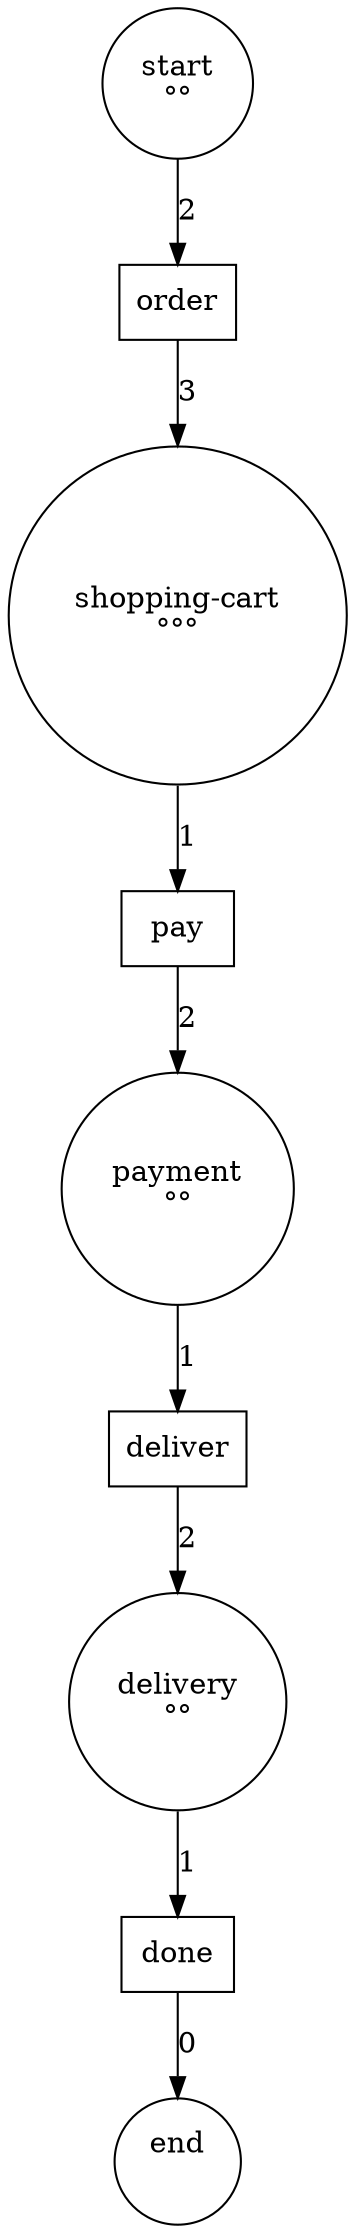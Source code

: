 digraph G {
0 [label="payment\n°°\n" shape=circle]
1 [label="end\n\n" shape=circle]
2 [label="order" shape=box]
3 [label="pay" shape=box]
4 [label="shopping-cart\n°°°\n" shape=circle]
5 [label="done" shape=box]
6 [label="delivery\n°°\n" shape=circle]
7 [label="start\n°°\n" shape=circle]
8 [label="deliver" shape=box]

0 -> 8 [label="1" ] 
2 -> 4 [label="3" ] 
3 -> 0 [label="2" ] 
4 -> 3 [label="1" ] 
5 -> 1 [label="0" ] 
6 -> 5 [label="1" ] 
7 -> 2 [label="2" ] 
8 -> 6 [label="2" ] 
}